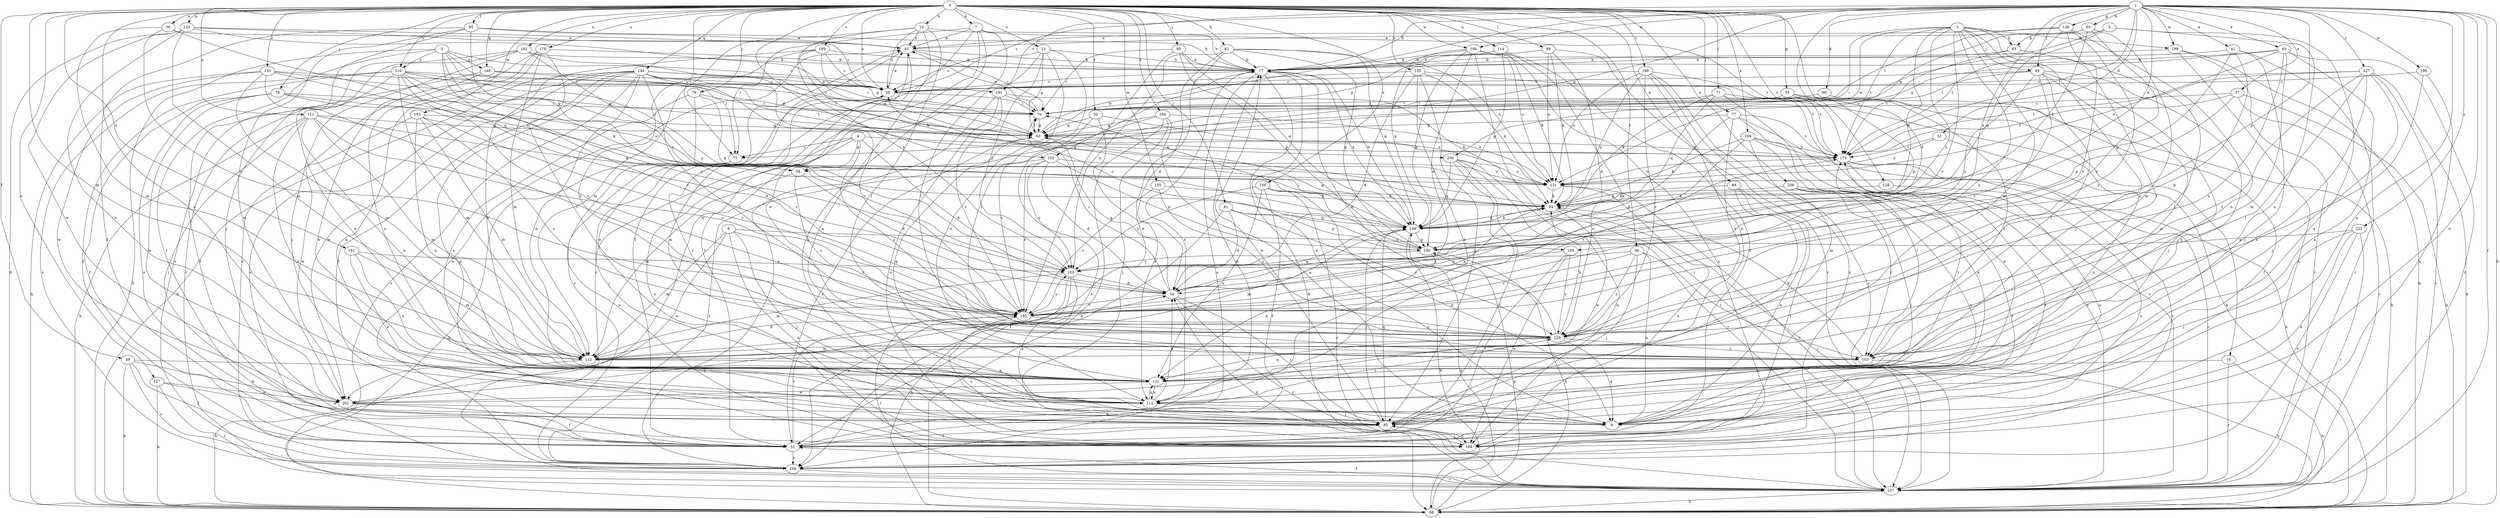 strict digraph  {
0;
1;
2;
3;
4;
5;
6;
7;
8;
10;
16;
17;
24;
26;
32;
34;
36;
37;
40;
41;
43;
49;
50;
51;
55;
58;
60;
62;
65;
68;
71;
75;
76;
77;
78;
79;
80;
81;
84;
85;
89;
90;
93;
94;
95;
96;
99;
102;
103;
105;
112;
114;
121;
122;
127;
128;
130;
131;
133;
138;
140;
146;
148;
149;
153;
157;
159;
164;
165;
166;
175;
178;
181;
182;
184;
188;
189;
191;
192;
193;
196;
198;
199;
200;
202;
208;
209;
211;
216;
220;
222;
227;
229;
0 -> 7  [label=a];
0 -> 10  [label=b];
0 -> 16  [label=b];
0 -> 24  [label=c];
0 -> 26  [label=c];
0 -> 36  [label=e];
0 -> 49  [label=f];
0 -> 50  [label=f];
0 -> 55  [label=g];
0 -> 62  [label=h];
0 -> 71  [label=i];
0 -> 75  [label=i];
0 -> 77  [label=j];
0 -> 78  [label=j];
0 -> 79  [label=j];
0 -> 80  [label=j];
0 -> 81  [label=j];
0 -> 89  [label=k];
0 -> 95  [label=l];
0 -> 96  [label=l];
0 -> 99  [label=l];
0 -> 102  [label=l];
0 -> 105  [label=m];
0 -> 112  [label=m];
0 -> 114  [label=n];
0 -> 121  [label=n];
0 -> 127  [label=o];
0 -> 128  [label=o];
0 -> 130  [label=o];
0 -> 133  [label=p];
0 -> 146  [label=q];
0 -> 148  [label=q];
0 -> 153  [label=r];
0 -> 159  [label=s];
0 -> 164  [label=s];
0 -> 178  [label=u];
0 -> 181  [label=u];
0 -> 182  [label=u];
0 -> 188  [label=v];
0 -> 189  [label=v];
0 -> 193  [label=w];
0 -> 196  [label=w];
0 -> 208  [label=x];
0 -> 209  [label=x];
0 -> 211  [label=x];
0 -> 216  [label=y];
1 -> 8  [label=a];
1 -> 17  [label=b];
1 -> 26  [label=c];
1 -> 32  [label=d];
1 -> 34  [label=d];
1 -> 37  [label=e];
1 -> 40  [label=e];
1 -> 41  [label=e];
1 -> 58  [label=g];
1 -> 65  [label=h];
1 -> 68  [label=h];
1 -> 84  [label=j];
1 -> 90  [label=k];
1 -> 102  [label=l];
1 -> 131  [label=o];
1 -> 138  [label=p];
1 -> 140  [label=p];
1 -> 157  [label=r];
1 -> 165  [label=s];
1 -> 175  [label=t];
1 -> 184  [label=u];
1 -> 191  [label=v];
1 -> 196  [label=w];
1 -> 198  [label=w];
1 -> 199  [label=w];
1 -> 222  [label=z];
1 -> 227  [label=z];
2 -> 51  [label=f];
2 -> 58  [label=g];
2 -> 68  [label=h];
2 -> 75  [label=i];
2 -> 131  [label=o];
2 -> 148  [label=q];
2 -> 191  [label=v];
2 -> 192  [label=v];
2 -> 216  [label=y];
3 -> 75  [label=i];
3 -> 84  [label=j];
3 -> 85  [label=j];
3 -> 93  [label=k];
3 -> 103  [label=l];
3 -> 112  [label=m];
3 -> 149  [label=q];
3 -> 175  [label=t];
3 -> 192  [label=v];
3 -> 199  [label=w];
3 -> 200  [label=w];
3 -> 220  [label=y];
3 -> 229  [label=z];
4 -> 34  [label=d];
4 -> 58  [label=g];
4 -> 75  [label=i];
4 -> 85  [label=j];
4 -> 184  [label=u];
4 -> 200  [label=w];
4 -> 229  [label=z];
5 -> 8  [label=a];
5 -> 60  [label=g];
5 -> 93  [label=k];
5 -> 122  [label=n];
5 -> 175  [label=t];
6 -> 85  [label=j];
6 -> 112  [label=m];
6 -> 165  [label=s];
6 -> 184  [label=u];
6 -> 192  [label=v];
6 -> 202  [label=w];
7 -> 43  [label=e];
7 -> 51  [label=f];
7 -> 75  [label=i];
7 -> 103  [label=l];
7 -> 175  [label=t];
7 -> 184  [label=u];
7 -> 202  [label=w];
10 -> 8  [label=a];
10 -> 17  [label=b];
10 -> 26  [label=c];
10 -> 43  [label=e];
10 -> 103  [label=l];
10 -> 112  [label=m];
10 -> 220  [label=y];
16 -> 68  [label=h];
16 -> 122  [label=n];
16 -> 157  [label=r];
17 -> 8  [label=a];
17 -> 26  [label=c];
17 -> 68  [label=h];
17 -> 149  [label=q];
17 -> 166  [label=s];
17 -> 211  [label=x];
24 -> 17  [label=b];
24 -> 26  [label=c];
24 -> 51  [label=f];
24 -> 60  [label=g];
24 -> 103  [label=l];
24 -> 211  [label=x];
24 -> 220  [label=y];
26 -> 43  [label=e];
26 -> 76  [label=i];
32 -> 131  [label=o];
32 -> 175  [label=t];
32 -> 211  [label=x];
34 -> 60  [label=g];
34 -> 76  [label=i];
34 -> 85  [label=j];
34 -> 149  [label=q];
34 -> 157  [label=r];
34 -> 192  [label=v];
36 -> 43  [label=e];
36 -> 112  [label=m];
36 -> 149  [label=q];
36 -> 192  [label=v];
37 -> 68  [label=h];
37 -> 76  [label=i];
37 -> 140  [label=p];
37 -> 157  [label=r];
37 -> 175  [label=t];
40 -> 8  [label=a];
40 -> 17  [label=b];
40 -> 60  [label=g];
40 -> 112  [label=m];
40 -> 131  [label=o];
40 -> 157  [label=r];
40 -> 229  [label=z];
41 -> 17  [label=b];
41 -> 85  [label=j];
41 -> 140  [label=p];
41 -> 157  [label=r];
41 -> 229  [label=z];
43 -> 8  [label=a];
43 -> 17  [label=b];
43 -> 76  [label=i];
43 -> 157  [label=r];
49 -> 51  [label=f];
49 -> 68  [label=h];
49 -> 122  [label=n];
49 -> 166  [label=s];
49 -> 202  [label=w];
50 -> 60  [label=g];
50 -> 131  [label=o];
50 -> 166  [label=s];
50 -> 211  [label=x];
51 -> 17  [label=b];
51 -> 166  [label=s];
51 -> 192  [label=v];
55 -> 68  [label=h];
55 -> 76  [label=i];
55 -> 103  [label=l];
55 -> 140  [label=p];
58 -> 34  [label=d];
58 -> 112  [label=m];
58 -> 229  [label=z];
60 -> 17  [label=b];
60 -> 51  [label=f];
60 -> 76  [label=i];
60 -> 175  [label=t];
62 -> 17  [label=b];
62 -> 34  [label=d];
62 -> 131  [label=o];
62 -> 140  [label=p];
62 -> 149  [label=q];
62 -> 202  [label=w];
62 -> 220  [label=y];
65 -> 43  [label=e];
65 -> 94  [label=k];
65 -> 112  [label=m];
65 -> 131  [label=o];
65 -> 192  [label=v];
68 -> 140  [label=p];
68 -> 149  [label=q];
71 -> 8  [label=a];
71 -> 68  [label=h];
71 -> 76  [label=i];
71 -> 94  [label=k];
71 -> 149  [label=q];
71 -> 157  [label=r];
75 -> 68  [label=h];
75 -> 184  [label=u];
76 -> 43  [label=e];
76 -> 60  [label=g];
77 -> 8  [label=a];
77 -> 34  [label=d];
77 -> 60  [label=g];
77 -> 157  [label=r];
77 -> 175  [label=t];
77 -> 229  [label=z];
78 -> 34  [label=d];
78 -> 51  [label=f];
78 -> 76  [label=i];
78 -> 131  [label=o];
78 -> 184  [label=u];
78 -> 202  [label=w];
79 -> 76  [label=i];
79 -> 149  [label=q];
79 -> 192  [label=v];
79 -> 211  [label=x];
80 -> 17  [label=b];
80 -> 76  [label=i];
80 -> 140  [label=p];
80 -> 149  [label=q];
80 -> 192  [label=v];
81 -> 34  [label=d];
81 -> 51  [label=f];
81 -> 140  [label=p];
81 -> 149  [label=q];
81 -> 229  [label=z];
84 -> 26  [label=c];
84 -> 76  [label=i];
84 -> 85  [label=j];
84 -> 103  [label=l];
84 -> 122  [label=n];
84 -> 192  [label=v];
84 -> 211  [label=x];
84 -> 220  [label=y];
85 -> 17  [label=b];
85 -> 43  [label=e];
85 -> 51  [label=f];
85 -> 149  [label=q];
85 -> 184  [label=u];
89 -> 8  [label=a];
89 -> 51  [label=f];
89 -> 85  [label=j];
89 -> 94  [label=k];
90 -> 51  [label=f];
90 -> 76  [label=i];
93 -> 17  [label=b];
93 -> 103  [label=l];
93 -> 175  [label=t];
94 -> 149  [label=q];
94 -> 157  [label=r];
94 -> 202  [label=w];
95 -> 17  [label=b];
95 -> 43  [label=e];
95 -> 51  [label=f];
95 -> 85  [label=j];
95 -> 202  [label=w];
95 -> 220  [label=y];
96 -> 8  [label=a];
96 -> 85  [label=j];
96 -> 103  [label=l];
96 -> 192  [label=v];
96 -> 220  [label=y];
96 -> 229  [label=z];
99 -> 17  [label=b];
99 -> 34  [label=d];
99 -> 60  [label=g];
99 -> 94  [label=k];
99 -> 131  [label=o];
99 -> 157  [label=r];
102 -> 34  [label=d];
102 -> 131  [label=o];
102 -> 140  [label=p];
102 -> 166  [label=s];
102 -> 192  [label=v];
102 -> 220  [label=y];
103 -> 43  [label=e];
103 -> 68  [label=h];
103 -> 94  [label=k];
105 -> 94  [label=k];
105 -> 192  [label=v];
105 -> 229  [label=z];
112 -> 34  [label=d];
112 -> 68  [label=h];
112 -> 122  [label=n];
114 -> 17  [label=b];
114 -> 94  [label=k];
114 -> 149  [label=q];
114 -> 229  [label=z];
121 -> 60  [label=g];
121 -> 68  [label=h];
121 -> 85  [label=j];
121 -> 94  [label=k];
121 -> 112  [label=m];
121 -> 122  [label=n];
121 -> 192  [label=v];
121 -> 211  [label=x];
122 -> 60  [label=g];
122 -> 175  [label=t];
122 -> 202  [label=w];
122 -> 211  [label=x];
127 -> 8  [label=a];
127 -> 68  [label=h];
127 -> 157  [label=r];
127 -> 202  [label=w];
128 -> 94  [label=k];
128 -> 184  [label=u];
130 -> 26  [label=c];
130 -> 34  [label=d];
130 -> 85  [label=j];
130 -> 94  [label=k];
130 -> 175  [label=t];
130 -> 211  [label=x];
131 -> 94  [label=k];
131 -> 157  [label=r];
131 -> 184  [label=u];
133 -> 26  [label=c];
133 -> 43  [label=e];
133 -> 60  [label=g];
133 -> 68  [label=h];
133 -> 112  [label=m];
133 -> 202  [label=w];
133 -> 211  [label=x];
138 -> 43  [label=e];
138 -> 76  [label=i];
138 -> 122  [label=n];
138 -> 149  [label=q];
138 -> 192  [label=v];
138 -> 229  [label=z];
140 -> 26  [label=c];
140 -> 68  [label=h];
140 -> 76  [label=i];
140 -> 122  [label=n];
140 -> 220  [label=y];
146 -> 26  [label=c];
146 -> 51  [label=f];
146 -> 60  [label=g];
146 -> 68  [label=h];
146 -> 76  [label=i];
146 -> 122  [label=n];
146 -> 149  [label=q];
146 -> 157  [label=r];
146 -> 166  [label=s];
146 -> 184  [label=u];
146 -> 192  [label=v];
146 -> 202  [label=w];
146 -> 229  [label=z];
148 -> 26  [label=c];
148 -> 51  [label=f];
148 -> 175  [label=t];
148 -> 211  [label=x];
149 -> 17  [label=b];
149 -> 60  [label=g];
149 -> 68  [label=h];
149 -> 85  [label=j];
149 -> 94  [label=k];
149 -> 112  [label=m];
149 -> 140  [label=p];
153 -> 26  [label=c];
153 -> 60  [label=g];
153 -> 68  [label=h];
153 -> 112  [label=m];
153 -> 131  [label=o];
153 -> 192  [label=v];
153 -> 202  [label=w];
157 -> 34  [label=d];
157 -> 51  [label=f];
157 -> 68  [label=h];
159 -> 8  [label=a];
159 -> 51  [label=f];
159 -> 94  [label=k];
159 -> 122  [label=n];
159 -> 157  [label=r];
159 -> 220  [label=y];
164 -> 8  [label=a];
164 -> 60  [label=g];
164 -> 68  [label=h];
164 -> 85  [label=j];
164 -> 131  [label=o];
164 -> 192  [label=v];
165 -> 51  [label=f];
165 -> 184  [label=u];
165 -> 220  [label=y];
165 -> 229  [label=z];
166 -> 26  [label=c];
166 -> 43  [label=e];
166 -> 157  [label=r];
175 -> 131  [label=o];
175 -> 157  [label=r];
175 -> 166  [label=s];
175 -> 184  [label=u];
178 -> 8  [label=a];
178 -> 17  [label=b];
178 -> 103  [label=l];
178 -> 112  [label=m];
178 -> 166  [label=s];
178 -> 211  [label=x];
181 -> 112  [label=m];
181 -> 122  [label=n];
181 -> 211  [label=x];
181 -> 220  [label=y];
182 -> 17  [label=b];
182 -> 85  [label=j];
182 -> 157  [label=r];
182 -> 166  [label=s];
182 -> 175  [label=t];
182 -> 220  [label=y];
184 -> 85  [label=j];
184 -> 175  [label=t];
188 -> 26  [label=c];
188 -> 122  [label=n];
188 -> 131  [label=o];
188 -> 149  [label=q];
188 -> 157  [label=r];
188 -> 166  [label=s];
188 -> 175  [label=t];
188 -> 229  [label=z];
189 -> 17  [label=b];
189 -> 26  [label=c];
189 -> 60  [label=g];
189 -> 94  [label=k];
189 -> 122  [label=n];
189 -> 229  [label=z];
191 -> 76  [label=i];
191 -> 94  [label=k];
191 -> 166  [label=s];
191 -> 184  [label=u];
191 -> 192  [label=v];
192 -> 94  [label=k];
192 -> 157  [label=r];
192 -> 175  [label=t];
192 -> 184  [label=u];
192 -> 220  [label=y];
192 -> 229  [label=z];
193 -> 60  [label=g];
193 -> 112  [label=m];
193 -> 122  [label=n];
193 -> 192  [label=v];
193 -> 202  [label=w];
193 -> 229  [label=z];
196 -> 17  [label=b];
196 -> 34  [label=d];
196 -> 51  [label=f];
196 -> 131  [label=o];
196 -> 140  [label=p];
196 -> 149  [label=q];
196 -> 157  [label=r];
196 -> 166  [label=s];
198 -> 26  [label=c];
198 -> 103  [label=l];
198 -> 184  [label=u];
199 -> 17  [label=b];
199 -> 68  [label=h];
199 -> 157  [label=r];
199 -> 166  [label=s];
200 -> 51  [label=f];
200 -> 131  [label=o];
200 -> 149  [label=q];
200 -> 157  [label=r];
200 -> 184  [label=u];
200 -> 211  [label=x];
202 -> 8  [label=a];
202 -> 51  [label=f];
208 -> 8  [label=a];
208 -> 51  [label=f];
208 -> 85  [label=j];
208 -> 94  [label=k];
208 -> 103  [label=l];
209 -> 68  [label=h];
209 -> 94  [label=k];
209 -> 103  [label=l];
209 -> 112  [label=m];
209 -> 175  [label=t];
209 -> 192  [label=v];
211 -> 26  [label=c];
211 -> 34  [label=d];
211 -> 85  [label=j];
211 -> 122  [label=n];
211 -> 229  [label=z];
216 -> 26  [label=c];
216 -> 51  [label=f];
216 -> 60  [label=g];
216 -> 76  [label=i];
216 -> 94  [label=k];
216 -> 112  [label=m];
216 -> 122  [label=n];
216 -> 166  [label=s];
216 -> 192  [label=v];
216 -> 220  [label=y];
220 -> 8  [label=a];
220 -> 34  [label=d];
220 -> 68  [label=h];
220 -> 112  [label=m];
220 -> 166  [label=s];
222 -> 8  [label=a];
222 -> 85  [label=j];
222 -> 140  [label=p];
222 -> 157  [label=r];
222 -> 166  [label=s];
227 -> 26  [label=c];
227 -> 68  [label=h];
227 -> 85  [label=j];
227 -> 103  [label=l];
227 -> 157  [label=r];
227 -> 175  [label=t];
227 -> 211  [label=x];
227 -> 229  [label=z];
229 -> 8  [label=a];
229 -> 17  [label=b];
229 -> 94  [label=k];
229 -> 103  [label=l];
229 -> 112  [label=m];
229 -> 122  [label=n];
}
